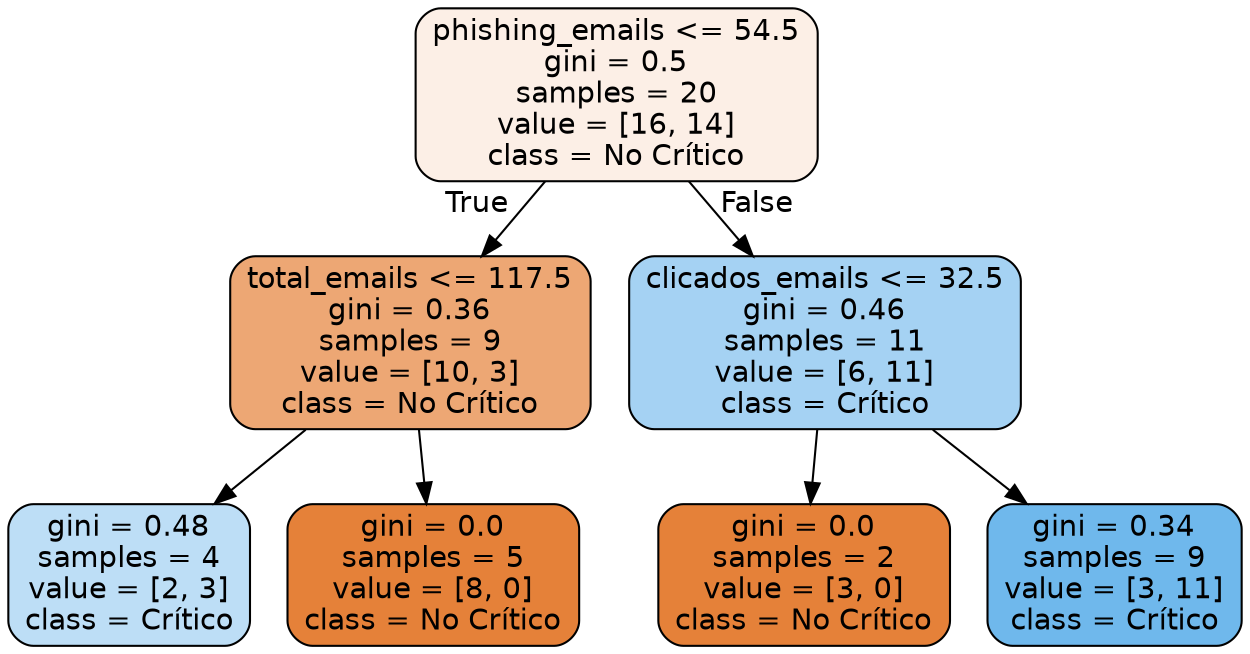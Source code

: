 digraph Tree {
node [shape=box, style="filled, rounded", color="black", fontname="helvetica"] ;
edge [fontname="helvetica"] ;
0 [label="phishing_emails <= 54.5\ngini = 0.5\nsamples = 20\nvalue = [16, 14]\nclass = No Crítico", fillcolor="#fcefe6"] ;
1 [label="total_emails <= 117.5\ngini = 0.36\nsamples = 9\nvalue = [10, 3]\nclass = No Crítico", fillcolor="#eda774"] ;
0 -> 1 [labeldistance=2.5, labelangle=45, headlabel="True"] ;
2 [label="gini = 0.48\nsamples = 4\nvalue = [2, 3]\nclass = Crítico", fillcolor="#bddef6"] ;
1 -> 2 ;
3 [label="gini = 0.0\nsamples = 5\nvalue = [8, 0]\nclass = No Crítico", fillcolor="#e58139"] ;
1 -> 3 ;
4 [label="clicados_emails <= 32.5\ngini = 0.46\nsamples = 11\nvalue = [6, 11]\nclass = Crítico", fillcolor="#a5d2f3"] ;
0 -> 4 [labeldistance=2.5, labelangle=-45, headlabel="False"] ;
5 [label="gini = 0.0\nsamples = 2\nvalue = [3, 0]\nclass = No Crítico", fillcolor="#e58139"] ;
4 -> 5 ;
6 [label="gini = 0.34\nsamples = 9\nvalue = [3, 11]\nclass = Crítico", fillcolor="#6fb8ec"] ;
4 -> 6 ;
}